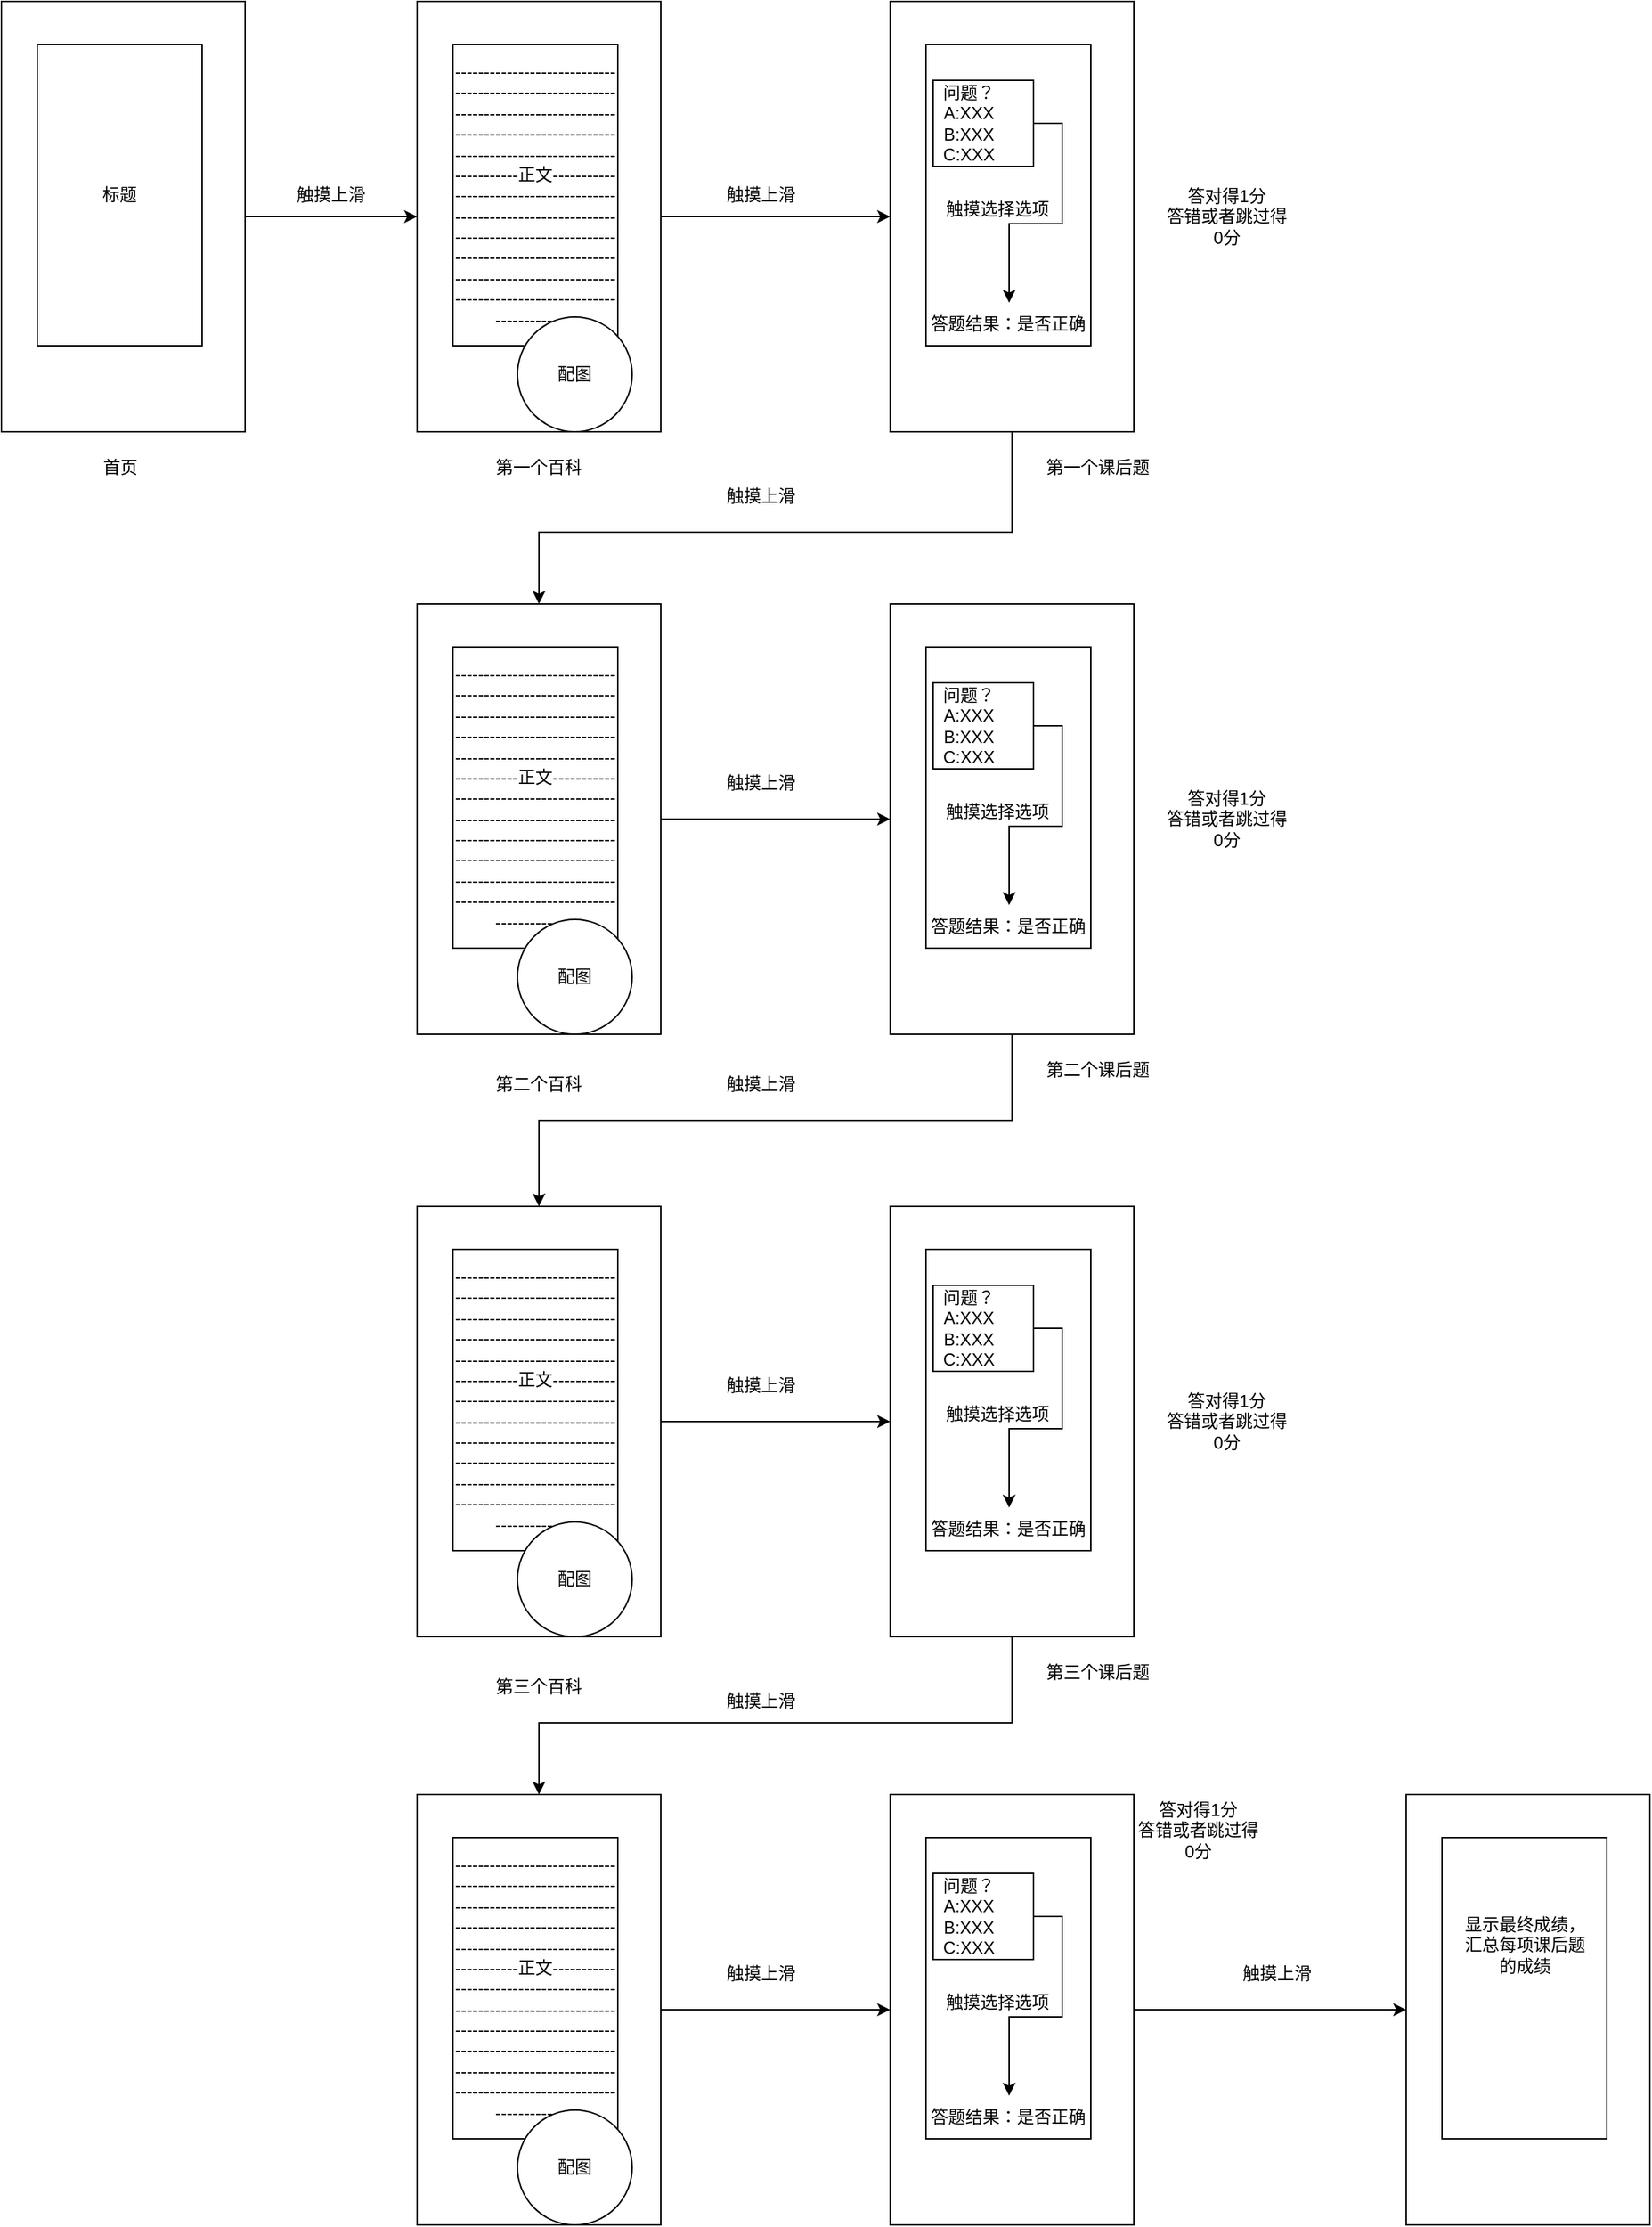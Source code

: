 <mxfile version="26.0.7">
  <diagram name="第 1 页" id="HP8-yMR21OmT8s3nGg3-">
    <mxGraphModel dx="3217" dy="1300" grid="1" gridSize="10" guides="1" tooltips="1" connect="1" arrows="1" fold="1" page="1" pageScale="1" pageWidth="827" pageHeight="1169" math="0" shadow="0">
      <root>
        <mxCell id="0" />
        <mxCell id="1" parent="0" />
        <mxCell id="oYOYngX_mJQu14mk90Mx-1" style="edgeStyle=orthogonalEdgeStyle;rounded=0;orthogonalLoop=1;jettySize=auto;html=1;" edge="1" parent="1" source="oYOYngX_mJQu14mk90Mx-9" target="oYOYngX_mJQu14mk90Mx-21">
          <mxGeometry relative="1" as="geometry" />
        </mxCell>
        <mxCell id="oYOYngX_mJQu14mk90Mx-2" style="edgeStyle=orthogonalEdgeStyle;rounded=0;orthogonalLoop=1;jettySize=auto;html=1;" edge="1" parent="1" source="oYOYngX_mJQu14mk90Mx-21" target="oYOYngX_mJQu14mk90Mx-14">
          <mxGeometry relative="1" as="geometry">
            <Array as="points">
              <mxPoint x="535" y="410" />
              <mxPoint x="205" y="410" />
            </Array>
          </mxGeometry>
        </mxCell>
        <mxCell id="oYOYngX_mJQu14mk90Mx-3" style="edgeStyle=orthogonalEdgeStyle;rounded=0;orthogonalLoop=1;jettySize=auto;html=1;entryX=0;entryY=0.5;entryDx=0;entryDy=0;" edge="1" parent="1" source="oYOYngX_mJQu14mk90Mx-4" target="oYOYngX_mJQu14mk90Mx-9">
          <mxGeometry relative="1" as="geometry" />
        </mxCell>
        <mxCell id="oYOYngX_mJQu14mk90Mx-4" value="" style="whiteSpace=wrap;html=1;" vertex="1" parent="1">
          <mxGeometry x="-170" y="40" width="170" height="300" as="geometry" />
        </mxCell>
        <mxCell id="oYOYngX_mJQu14mk90Mx-5" value="标题" style="whiteSpace=wrap;html=1;" vertex="1" parent="1">
          <mxGeometry x="-145" y="70" width="115" height="210" as="geometry" />
        </mxCell>
        <mxCell id="oYOYngX_mJQu14mk90Mx-6" value="首页" style="text;strokeColor=none;align=center;fillColor=none;html=1;verticalAlign=middle;whiteSpace=wrap;rounded=0;" vertex="1" parent="1">
          <mxGeometry x="-117.5" y="350" width="60" height="30" as="geometry" />
        </mxCell>
        <mxCell id="oYOYngX_mJQu14mk90Mx-7" value="触摸上滑" style="text;strokeColor=none;align=center;fillColor=none;html=1;verticalAlign=middle;whiteSpace=wrap;rounded=0;" vertex="1" parent="1">
          <mxGeometry x="30" y="160" width="60" height="30" as="geometry" />
        </mxCell>
        <mxCell id="oYOYngX_mJQu14mk90Mx-8" value="" style="group" vertex="1" connectable="0" parent="1">
          <mxGeometry x="120" y="40" width="170" height="300" as="geometry" />
        </mxCell>
        <mxCell id="oYOYngX_mJQu14mk90Mx-9" value="" style="whiteSpace=wrap;html=1;" vertex="1" parent="oYOYngX_mJQu14mk90Mx-8">
          <mxGeometry width="170" height="300" as="geometry" />
        </mxCell>
        <mxCell id="oYOYngX_mJQu14mk90Mx-10" value="-------------------------------------------------------------------------------------------------------------------------------------------------------正文-------------------------------------------------------------------------------------------------------------------------------------------------------------------------------------------------" style="whiteSpace=wrap;html=1;" vertex="1" parent="oYOYngX_mJQu14mk90Mx-8">
          <mxGeometry x="25" y="30" width="115" height="210" as="geometry" />
        </mxCell>
        <mxCell id="oYOYngX_mJQu14mk90Mx-11" value="配图" style="ellipse;whiteSpace=wrap;html=1;" vertex="1" parent="oYOYngX_mJQu14mk90Mx-8">
          <mxGeometry x="70" y="220" width="80" height="80" as="geometry" />
        </mxCell>
        <mxCell id="oYOYngX_mJQu14mk90Mx-12" value="触摸上滑" style="text;strokeColor=none;align=center;fillColor=none;html=1;verticalAlign=middle;whiteSpace=wrap;rounded=0;" vertex="1" parent="1">
          <mxGeometry x="330" y="160" width="60" height="30" as="geometry" />
        </mxCell>
        <mxCell id="oYOYngX_mJQu14mk90Mx-13" value="" style="group" vertex="1" connectable="0" parent="1">
          <mxGeometry x="120" y="460" width="170" height="300" as="geometry" />
        </mxCell>
        <mxCell id="oYOYngX_mJQu14mk90Mx-14" value="" style="whiteSpace=wrap;html=1;" vertex="1" parent="oYOYngX_mJQu14mk90Mx-13">
          <mxGeometry width="170" height="300" as="geometry" />
        </mxCell>
        <mxCell id="oYOYngX_mJQu14mk90Mx-15" value="-------------------------------------------------------------------------------------------------------------------------------------------------------正文-------------------------------------------------------------------------------------------------------------------------------------------------------------------------------------------------" style="whiteSpace=wrap;html=1;" vertex="1" parent="oYOYngX_mJQu14mk90Mx-13">
          <mxGeometry x="25" y="30" width="115" height="210" as="geometry" />
        </mxCell>
        <mxCell id="oYOYngX_mJQu14mk90Mx-16" value="配图" style="ellipse;whiteSpace=wrap;html=1;" vertex="1" parent="oYOYngX_mJQu14mk90Mx-13">
          <mxGeometry x="70" y="220" width="80" height="80" as="geometry" />
        </mxCell>
        <mxCell id="oYOYngX_mJQu14mk90Mx-17" value="触摸上滑" style="text;strokeColor=none;align=center;fillColor=none;html=1;verticalAlign=middle;whiteSpace=wrap;rounded=0;" vertex="1" parent="1">
          <mxGeometry x="330" y="370" width="60" height="30" as="geometry" />
        </mxCell>
        <mxCell id="oYOYngX_mJQu14mk90Mx-18" value="第一个百科" style="text;strokeColor=none;align=center;fillColor=none;html=1;verticalAlign=middle;whiteSpace=wrap;rounded=0;" vertex="1" parent="1">
          <mxGeometry x="160" y="350" width="90" height="30" as="geometry" />
        </mxCell>
        <mxCell id="oYOYngX_mJQu14mk90Mx-19" value="第二个百科" style="text;strokeColor=none;align=center;fillColor=none;html=1;verticalAlign=middle;whiteSpace=wrap;rounded=0;" vertex="1" parent="1">
          <mxGeometry x="160" y="780" width="90" height="30" as="geometry" />
        </mxCell>
        <mxCell id="oYOYngX_mJQu14mk90Mx-20" value="" style="group" vertex="1" connectable="0" parent="1">
          <mxGeometry x="450" y="40" width="280" height="340" as="geometry" />
        </mxCell>
        <mxCell id="oYOYngX_mJQu14mk90Mx-21" value="" style="whiteSpace=wrap;html=1;" vertex="1" parent="oYOYngX_mJQu14mk90Mx-20">
          <mxGeometry width="170" height="300" as="geometry" />
        </mxCell>
        <mxCell id="oYOYngX_mJQu14mk90Mx-22" value="" style="whiteSpace=wrap;html=1;" vertex="1" parent="oYOYngX_mJQu14mk90Mx-20">
          <mxGeometry x="25" y="30" width="115" height="210" as="geometry" />
        </mxCell>
        <mxCell id="oYOYngX_mJQu14mk90Mx-23" value="第一个课后题" style="text;strokeColor=none;align=center;fillColor=none;html=1;verticalAlign=middle;whiteSpace=wrap;rounded=0;" vertex="1" parent="oYOYngX_mJQu14mk90Mx-20">
          <mxGeometry x="100" y="310" width="90" height="30" as="geometry" />
        </mxCell>
        <mxCell id="oYOYngX_mJQu14mk90Mx-24" value="答对得1分&lt;div&gt;答错或者跳过得0分&lt;/div&gt;" style="text;strokeColor=none;align=center;fillColor=none;html=1;verticalAlign=middle;whiteSpace=wrap;rounded=0;" vertex="1" parent="oYOYngX_mJQu14mk90Mx-20">
          <mxGeometry x="190" y="135" width="90" height="30" as="geometry" />
        </mxCell>
        <mxCell id="oYOYngX_mJQu14mk90Mx-25" value="" style="whiteSpace=wrap;html=1;" vertex="1" parent="oYOYngX_mJQu14mk90Mx-20">
          <mxGeometry x="30" y="55" width="70" height="60" as="geometry" />
        </mxCell>
        <mxCell id="oYOYngX_mJQu14mk90Mx-26" style="edgeStyle=orthogonalEdgeStyle;rounded=0;orthogonalLoop=1;jettySize=auto;html=1;exitX=1;exitY=0.5;exitDx=0;exitDy=0;" edge="1" parent="oYOYngX_mJQu14mk90Mx-20" source="oYOYngX_mJQu14mk90Mx-27" target="oYOYngX_mJQu14mk90Mx-28">
          <mxGeometry relative="1" as="geometry">
            <mxPoint x="190" y="50" as="targetPoint" />
            <Array as="points">
              <mxPoint x="120" y="85" />
              <mxPoint x="120" y="155" />
              <mxPoint x="83" y="155" />
            </Array>
          </mxGeometry>
        </mxCell>
        <mxCell id="oYOYngX_mJQu14mk90Mx-27" value="问题？&lt;div&gt;A:XXX&lt;/div&gt;&lt;div&gt;B:XXX&lt;/div&gt;&lt;div&gt;C:XXX&lt;/div&gt;" style="text;strokeColor=none;align=center;fillColor=none;html=1;verticalAlign=middle;whiteSpace=wrap;rounded=0;" vertex="1" parent="oYOYngX_mJQu14mk90Mx-20">
          <mxGeometry x="10" y="70" width="90" height="30" as="geometry" />
        </mxCell>
        <mxCell id="oYOYngX_mJQu14mk90Mx-28" value="答题结果：是否正确" style="text;strokeColor=none;align=center;fillColor=none;html=1;verticalAlign=middle;whiteSpace=wrap;rounded=0;" vertex="1" parent="oYOYngX_mJQu14mk90Mx-20">
          <mxGeometry x="26.25" y="210" width="112.5" height="30" as="geometry" />
        </mxCell>
        <mxCell id="oYOYngX_mJQu14mk90Mx-29" value="触摸选择选项" style="text;strokeColor=none;align=center;fillColor=none;html=1;verticalAlign=middle;whiteSpace=wrap;rounded=0;" vertex="1" parent="oYOYngX_mJQu14mk90Mx-20">
          <mxGeometry x="30" y="130" width="90" height="30" as="geometry" />
        </mxCell>
        <mxCell id="oYOYngX_mJQu14mk90Mx-30" value="" style="group" vertex="1" connectable="0" parent="1">
          <mxGeometry x="450" y="460" width="280" height="340" as="geometry" />
        </mxCell>
        <mxCell id="oYOYngX_mJQu14mk90Mx-31" value="" style="whiteSpace=wrap;html=1;" vertex="1" parent="oYOYngX_mJQu14mk90Mx-30">
          <mxGeometry width="170" height="300" as="geometry" />
        </mxCell>
        <mxCell id="oYOYngX_mJQu14mk90Mx-32" value="" style="whiteSpace=wrap;html=1;" vertex="1" parent="oYOYngX_mJQu14mk90Mx-30">
          <mxGeometry x="25" y="30" width="115" height="210" as="geometry" />
        </mxCell>
        <mxCell id="oYOYngX_mJQu14mk90Mx-33" value="第二个课后题" style="text;strokeColor=none;align=center;fillColor=none;html=1;verticalAlign=middle;whiteSpace=wrap;rounded=0;" vertex="1" parent="oYOYngX_mJQu14mk90Mx-30">
          <mxGeometry x="100" y="310" width="90" height="30" as="geometry" />
        </mxCell>
        <mxCell id="oYOYngX_mJQu14mk90Mx-34" value="答对得1分&lt;div&gt;答错或者跳过得0分&lt;/div&gt;" style="text;strokeColor=none;align=center;fillColor=none;html=1;verticalAlign=middle;whiteSpace=wrap;rounded=0;" vertex="1" parent="oYOYngX_mJQu14mk90Mx-30">
          <mxGeometry x="190" y="135" width="90" height="30" as="geometry" />
        </mxCell>
        <mxCell id="oYOYngX_mJQu14mk90Mx-35" value="" style="whiteSpace=wrap;html=1;" vertex="1" parent="oYOYngX_mJQu14mk90Mx-30">
          <mxGeometry x="30" y="55" width="70" height="60" as="geometry" />
        </mxCell>
        <mxCell id="oYOYngX_mJQu14mk90Mx-36" style="edgeStyle=orthogonalEdgeStyle;rounded=0;orthogonalLoop=1;jettySize=auto;html=1;exitX=1;exitY=0.5;exitDx=0;exitDy=0;" edge="1" parent="oYOYngX_mJQu14mk90Mx-30" source="oYOYngX_mJQu14mk90Mx-37" target="oYOYngX_mJQu14mk90Mx-38">
          <mxGeometry relative="1" as="geometry">
            <mxPoint x="190" y="50" as="targetPoint" />
            <Array as="points">
              <mxPoint x="120" y="85" />
              <mxPoint x="120" y="155" />
              <mxPoint x="83" y="155" />
            </Array>
          </mxGeometry>
        </mxCell>
        <mxCell id="oYOYngX_mJQu14mk90Mx-37" value="问题？&lt;div&gt;A:XXX&lt;/div&gt;&lt;div&gt;B:XXX&lt;/div&gt;&lt;div&gt;C:XXX&lt;/div&gt;" style="text;strokeColor=none;align=center;fillColor=none;html=1;verticalAlign=middle;whiteSpace=wrap;rounded=0;" vertex="1" parent="oYOYngX_mJQu14mk90Mx-30">
          <mxGeometry x="10" y="70" width="90" height="30" as="geometry" />
        </mxCell>
        <mxCell id="oYOYngX_mJQu14mk90Mx-38" value="答题结果：是否正确" style="text;strokeColor=none;align=center;fillColor=none;html=1;verticalAlign=middle;whiteSpace=wrap;rounded=0;" vertex="1" parent="oYOYngX_mJQu14mk90Mx-30">
          <mxGeometry x="26.25" y="210" width="112.5" height="30" as="geometry" />
        </mxCell>
        <mxCell id="oYOYngX_mJQu14mk90Mx-39" value="触摸选择选项" style="text;strokeColor=none;align=center;fillColor=none;html=1;verticalAlign=middle;whiteSpace=wrap;rounded=0;" vertex="1" parent="oYOYngX_mJQu14mk90Mx-30">
          <mxGeometry x="30" y="130" width="90" height="30" as="geometry" />
        </mxCell>
        <mxCell id="oYOYngX_mJQu14mk90Mx-40" style="edgeStyle=orthogonalEdgeStyle;rounded=0;orthogonalLoop=1;jettySize=auto;html=1;entryX=0;entryY=0.5;entryDx=0;entryDy=0;" edge="1" parent="1" source="oYOYngX_mJQu14mk90Mx-14" target="oYOYngX_mJQu14mk90Mx-31">
          <mxGeometry relative="1" as="geometry" />
        </mxCell>
        <mxCell id="oYOYngX_mJQu14mk90Mx-41" value="触摸上滑" style="text;strokeColor=none;align=center;fillColor=none;html=1;verticalAlign=middle;whiteSpace=wrap;rounded=0;" vertex="1" parent="1">
          <mxGeometry x="330" y="570" width="60" height="30" as="geometry" />
        </mxCell>
        <mxCell id="oYOYngX_mJQu14mk90Mx-42" value="" style="group" vertex="1" connectable="0" parent="1">
          <mxGeometry x="120" y="880" width="170" height="300" as="geometry" />
        </mxCell>
        <mxCell id="oYOYngX_mJQu14mk90Mx-43" value="" style="whiteSpace=wrap;html=1;" vertex="1" parent="oYOYngX_mJQu14mk90Mx-42">
          <mxGeometry width="170" height="300" as="geometry" />
        </mxCell>
        <mxCell id="oYOYngX_mJQu14mk90Mx-44" value="-------------------------------------------------------------------------------------------------------------------------------------------------------正文-------------------------------------------------------------------------------------------------------------------------------------------------------------------------------------------------" style="whiteSpace=wrap;html=1;" vertex="1" parent="oYOYngX_mJQu14mk90Mx-42">
          <mxGeometry x="25" y="30" width="115" height="210" as="geometry" />
        </mxCell>
        <mxCell id="oYOYngX_mJQu14mk90Mx-45" value="配图" style="ellipse;whiteSpace=wrap;html=1;" vertex="1" parent="oYOYngX_mJQu14mk90Mx-42">
          <mxGeometry x="70" y="220" width="80" height="80" as="geometry" />
        </mxCell>
        <mxCell id="oYOYngX_mJQu14mk90Mx-46" value="第三个百科" style="text;strokeColor=none;align=center;fillColor=none;html=1;verticalAlign=middle;whiteSpace=wrap;rounded=0;" vertex="1" parent="1">
          <mxGeometry x="160" y="1200" width="90" height="30" as="geometry" />
        </mxCell>
        <mxCell id="oYOYngX_mJQu14mk90Mx-47" value="" style="group" vertex="1" connectable="0" parent="1">
          <mxGeometry x="450" y="880" width="280" height="340" as="geometry" />
        </mxCell>
        <mxCell id="oYOYngX_mJQu14mk90Mx-48" value="" style="whiteSpace=wrap;html=1;" vertex="1" parent="oYOYngX_mJQu14mk90Mx-47">
          <mxGeometry width="170" height="300" as="geometry" />
        </mxCell>
        <mxCell id="oYOYngX_mJQu14mk90Mx-49" value="" style="whiteSpace=wrap;html=1;" vertex="1" parent="oYOYngX_mJQu14mk90Mx-47">
          <mxGeometry x="25" y="30" width="115" height="210" as="geometry" />
        </mxCell>
        <mxCell id="oYOYngX_mJQu14mk90Mx-50" value="第三个课后题" style="text;strokeColor=none;align=center;fillColor=none;html=1;verticalAlign=middle;whiteSpace=wrap;rounded=0;" vertex="1" parent="oYOYngX_mJQu14mk90Mx-47">
          <mxGeometry x="100" y="310" width="90" height="30" as="geometry" />
        </mxCell>
        <mxCell id="oYOYngX_mJQu14mk90Mx-51" value="答对得1分&lt;div&gt;答错或者跳过得0分&lt;/div&gt;" style="text;strokeColor=none;align=center;fillColor=none;html=1;verticalAlign=middle;whiteSpace=wrap;rounded=0;" vertex="1" parent="oYOYngX_mJQu14mk90Mx-47">
          <mxGeometry x="190" y="135" width="90" height="30" as="geometry" />
        </mxCell>
        <mxCell id="oYOYngX_mJQu14mk90Mx-52" value="" style="whiteSpace=wrap;html=1;" vertex="1" parent="oYOYngX_mJQu14mk90Mx-47">
          <mxGeometry x="30" y="55" width="70" height="60" as="geometry" />
        </mxCell>
        <mxCell id="oYOYngX_mJQu14mk90Mx-53" style="edgeStyle=orthogonalEdgeStyle;rounded=0;orthogonalLoop=1;jettySize=auto;html=1;exitX=1;exitY=0.5;exitDx=0;exitDy=0;" edge="1" parent="oYOYngX_mJQu14mk90Mx-47" source="oYOYngX_mJQu14mk90Mx-54" target="oYOYngX_mJQu14mk90Mx-55">
          <mxGeometry relative="1" as="geometry">
            <mxPoint x="190" y="50" as="targetPoint" />
            <Array as="points">
              <mxPoint x="120" y="85" />
              <mxPoint x="120" y="155" />
              <mxPoint x="83" y="155" />
            </Array>
          </mxGeometry>
        </mxCell>
        <mxCell id="oYOYngX_mJQu14mk90Mx-54" value="问题？&lt;div&gt;A:XXX&lt;/div&gt;&lt;div&gt;B:XXX&lt;/div&gt;&lt;div&gt;C:XXX&lt;/div&gt;" style="text;strokeColor=none;align=center;fillColor=none;html=1;verticalAlign=middle;whiteSpace=wrap;rounded=0;" vertex="1" parent="oYOYngX_mJQu14mk90Mx-47">
          <mxGeometry x="10" y="70" width="90" height="30" as="geometry" />
        </mxCell>
        <mxCell id="oYOYngX_mJQu14mk90Mx-55" value="答题结果：是否正确" style="text;strokeColor=none;align=center;fillColor=none;html=1;verticalAlign=middle;whiteSpace=wrap;rounded=0;" vertex="1" parent="oYOYngX_mJQu14mk90Mx-47">
          <mxGeometry x="26.25" y="210" width="112.5" height="30" as="geometry" />
        </mxCell>
        <mxCell id="oYOYngX_mJQu14mk90Mx-56" value="触摸选择选项" style="text;strokeColor=none;align=center;fillColor=none;html=1;verticalAlign=middle;whiteSpace=wrap;rounded=0;" vertex="1" parent="oYOYngX_mJQu14mk90Mx-47">
          <mxGeometry x="30" y="130" width="90" height="30" as="geometry" />
        </mxCell>
        <mxCell id="oYOYngX_mJQu14mk90Mx-57" style="edgeStyle=orthogonalEdgeStyle;rounded=0;orthogonalLoop=1;jettySize=auto;html=1;entryX=0;entryY=0.5;entryDx=0;entryDy=0;" edge="1" parent="1" source="oYOYngX_mJQu14mk90Mx-43" target="oYOYngX_mJQu14mk90Mx-48">
          <mxGeometry relative="1" as="geometry" />
        </mxCell>
        <mxCell id="oYOYngX_mJQu14mk90Mx-58" value="触摸上滑" style="text;strokeColor=none;align=center;fillColor=none;html=1;verticalAlign=middle;whiteSpace=wrap;rounded=0;" vertex="1" parent="1">
          <mxGeometry x="330" y="990" width="60" height="30" as="geometry" />
        </mxCell>
        <mxCell id="oYOYngX_mJQu14mk90Mx-59" value="" style="group" vertex="1" connectable="0" parent="1">
          <mxGeometry x="120" y="1290" width="170" height="300" as="geometry" />
        </mxCell>
        <mxCell id="oYOYngX_mJQu14mk90Mx-60" value="" style="whiteSpace=wrap;html=1;" vertex="1" parent="oYOYngX_mJQu14mk90Mx-59">
          <mxGeometry width="170" height="300" as="geometry" />
        </mxCell>
        <mxCell id="oYOYngX_mJQu14mk90Mx-61" value="-------------------------------------------------------------------------------------------------------------------------------------------------------正文-------------------------------------------------------------------------------------------------------------------------------------------------------------------------------------------------" style="whiteSpace=wrap;html=1;" vertex="1" parent="oYOYngX_mJQu14mk90Mx-59">
          <mxGeometry x="25" y="30" width="115" height="210" as="geometry" />
        </mxCell>
        <mxCell id="oYOYngX_mJQu14mk90Mx-62" value="配图" style="ellipse;whiteSpace=wrap;html=1;" vertex="1" parent="oYOYngX_mJQu14mk90Mx-59">
          <mxGeometry x="70" y="220" width="80" height="80" as="geometry" />
        </mxCell>
        <mxCell id="oYOYngX_mJQu14mk90Mx-63" style="edgeStyle=orthogonalEdgeStyle;rounded=0;orthogonalLoop=1;jettySize=auto;html=1;entryX=0;entryY=0.5;entryDx=0;entryDy=0;" edge="1" parent="1" source="oYOYngX_mJQu14mk90Mx-60" target="oYOYngX_mJQu14mk90Mx-70">
          <mxGeometry relative="1" as="geometry" />
        </mxCell>
        <mxCell id="oYOYngX_mJQu14mk90Mx-64" value="触摸上滑" style="text;strokeColor=none;align=center;fillColor=none;html=1;verticalAlign=middle;whiteSpace=wrap;rounded=0;" vertex="1" parent="1">
          <mxGeometry x="330" y="1400" width="60" height="30" as="geometry" />
        </mxCell>
        <mxCell id="oYOYngX_mJQu14mk90Mx-65" style="edgeStyle=orthogonalEdgeStyle;rounded=0;orthogonalLoop=1;jettySize=auto;html=1;" edge="1" parent="1" source="oYOYngX_mJQu14mk90Mx-31" target="oYOYngX_mJQu14mk90Mx-43">
          <mxGeometry relative="1" as="geometry">
            <Array as="points">
              <mxPoint x="535" y="820" />
              <mxPoint x="205" y="820" />
            </Array>
          </mxGeometry>
        </mxCell>
        <mxCell id="oYOYngX_mJQu14mk90Mx-66" value="触摸上滑" style="text;strokeColor=none;align=center;fillColor=none;html=1;verticalAlign=middle;whiteSpace=wrap;rounded=0;" vertex="1" parent="1">
          <mxGeometry x="330" y="780" width="60" height="30" as="geometry" />
        </mxCell>
        <mxCell id="oYOYngX_mJQu14mk90Mx-67" style="edgeStyle=orthogonalEdgeStyle;rounded=0;orthogonalLoop=1;jettySize=auto;html=1;" edge="1" parent="1" source="oYOYngX_mJQu14mk90Mx-48" target="oYOYngX_mJQu14mk90Mx-60">
          <mxGeometry relative="1" as="geometry">
            <Array as="points">
              <mxPoint x="535" y="1240" />
              <mxPoint x="205" y="1240" />
            </Array>
          </mxGeometry>
        </mxCell>
        <mxCell id="oYOYngX_mJQu14mk90Mx-68" value="触摸上滑" style="text;strokeColor=none;align=center;fillColor=none;html=1;verticalAlign=middle;whiteSpace=wrap;rounded=0;" vertex="1" parent="1">
          <mxGeometry x="330" y="1210" width="60" height="30" as="geometry" />
        </mxCell>
        <mxCell id="oYOYngX_mJQu14mk90Mx-69" style="edgeStyle=orthogonalEdgeStyle;rounded=0;orthogonalLoop=1;jettySize=auto;html=1;entryX=0;entryY=0.5;entryDx=0;entryDy=0;exitX=1;exitY=0.5;exitDx=0;exitDy=0;" edge="1" parent="1" source="oYOYngX_mJQu14mk90Mx-70" target="oYOYngX_mJQu14mk90Mx-78">
          <mxGeometry relative="1" as="geometry">
            <mxPoint y="1670" as="targetPoint" />
            <Array as="points" />
          </mxGeometry>
        </mxCell>
        <mxCell id="oYOYngX_mJQu14mk90Mx-70" value="" style="whiteSpace=wrap;html=1;" vertex="1" parent="1">
          <mxGeometry x="450" y="1290" width="170" height="300" as="geometry" />
        </mxCell>
        <mxCell id="oYOYngX_mJQu14mk90Mx-71" value="" style="whiteSpace=wrap;html=1;" vertex="1" parent="1">
          <mxGeometry x="475" y="1320" width="115" height="210" as="geometry" />
        </mxCell>
        <mxCell id="oYOYngX_mJQu14mk90Mx-72" value="答对得1分&lt;div&gt;答错或者跳过得0分&lt;/div&gt;" style="text;strokeColor=none;align=center;fillColor=none;html=1;verticalAlign=middle;whiteSpace=wrap;rounded=0;" vertex="1" parent="1">
          <mxGeometry x="620" y="1300" width="90" height="30" as="geometry" />
        </mxCell>
        <mxCell id="oYOYngX_mJQu14mk90Mx-73" value="" style="whiteSpace=wrap;html=1;" vertex="1" parent="1">
          <mxGeometry x="480" y="1345" width="70" height="60" as="geometry" />
        </mxCell>
        <mxCell id="oYOYngX_mJQu14mk90Mx-74" style="edgeStyle=orthogonalEdgeStyle;rounded=0;orthogonalLoop=1;jettySize=auto;html=1;exitX=1;exitY=0.5;exitDx=0;exitDy=0;" edge="1" parent="1" source="oYOYngX_mJQu14mk90Mx-75" target="oYOYngX_mJQu14mk90Mx-76">
          <mxGeometry relative="1" as="geometry">
            <mxPoint x="640" y="1340" as="targetPoint" />
            <Array as="points">
              <mxPoint x="570" y="1375" />
              <mxPoint x="570" y="1445" />
              <mxPoint x="533" y="1445" />
            </Array>
          </mxGeometry>
        </mxCell>
        <mxCell id="oYOYngX_mJQu14mk90Mx-75" value="问题？&lt;div&gt;A:XXX&lt;/div&gt;&lt;div&gt;B:XXX&lt;/div&gt;&lt;div&gt;C:XXX&lt;/div&gt;" style="text;strokeColor=none;align=center;fillColor=none;html=1;verticalAlign=middle;whiteSpace=wrap;rounded=0;" vertex="1" parent="1">
          <mxGeometry x="460" y="1360" width="90" height="30" as="geometry" />
        </mxCell>
        <mxCell id="oYOYngX_mJQu14mk90Mx-76" value="答题结果：是否正确" style="text;strokeColor=none;align=center;fillColor=none;html=1;verticalAlign=middle;whiteSpace=wrap;rounded=0;" vertex="1" parent="1">
          <mxGeometry x="476.25" y="1500" width="112.5" height="30" as="geometry" />
        </mxCell>
        <mxCell id="oYOYngX_mJQu14mk90Mx-77" value="触摸选择选项" style="text;strokeColor=none;align=center;fillColor=none;html=1;verticalAlign=middle;whiteSpace=wrap;rounded=0;" vertex="1" parent="1">
          <mxGeometry x="480" y="1420" width="90" height="30" as="geometry" />
        </mxCell>
        <mxCell id="oYOYngX_mJQu14mk90Mx-78" value="" style="whiteSpace=wrap;html=1;" vertex="1" parent="1">
          <mxGeometry x="810" y="1290" width="170" height="300" as="geometry" />
        </mxCell>
        <mxCell id="oYOYngX_mJQu14mk90Mx-79" value="" style="whiteSpace=wrap;html=1;" vertex="1" parent="1">
          <mxGeometry x="835" y="1320" width="115" height="210" as="geometry" />
        </mxCell>
        <mxCell id="oYOYngX_mJQu14mk90Mx-80" value="显示最终成绩，汇总每项课后题的成绩" style="text;strokeColor=none;align=center;fillColor=none;html=1;verticalAlign=middle;whiteSpace=wrap;rounded=0;" vertex="1" parent="1">
          <mxGeometry x="847.5" y="1360" width="90" height="70" as="geometry" />
        </mxCell>
        <mxCell id="oYOYngX_mJQu14mk90Mx-81" value="触摸上滑" style="text;strokeColor=none;align=center;fillColor=none;html=1;verticalAlign=middle;whiteSpace=wrap;rounded=0;" vertex="1" parent="1">
          <mxGeometry x="690" y="1400" width="60" height="30" as="geometry" />
        </mxCell>
      </root>
    </mxGraphModel>
  </diagram>
</mxfile>
